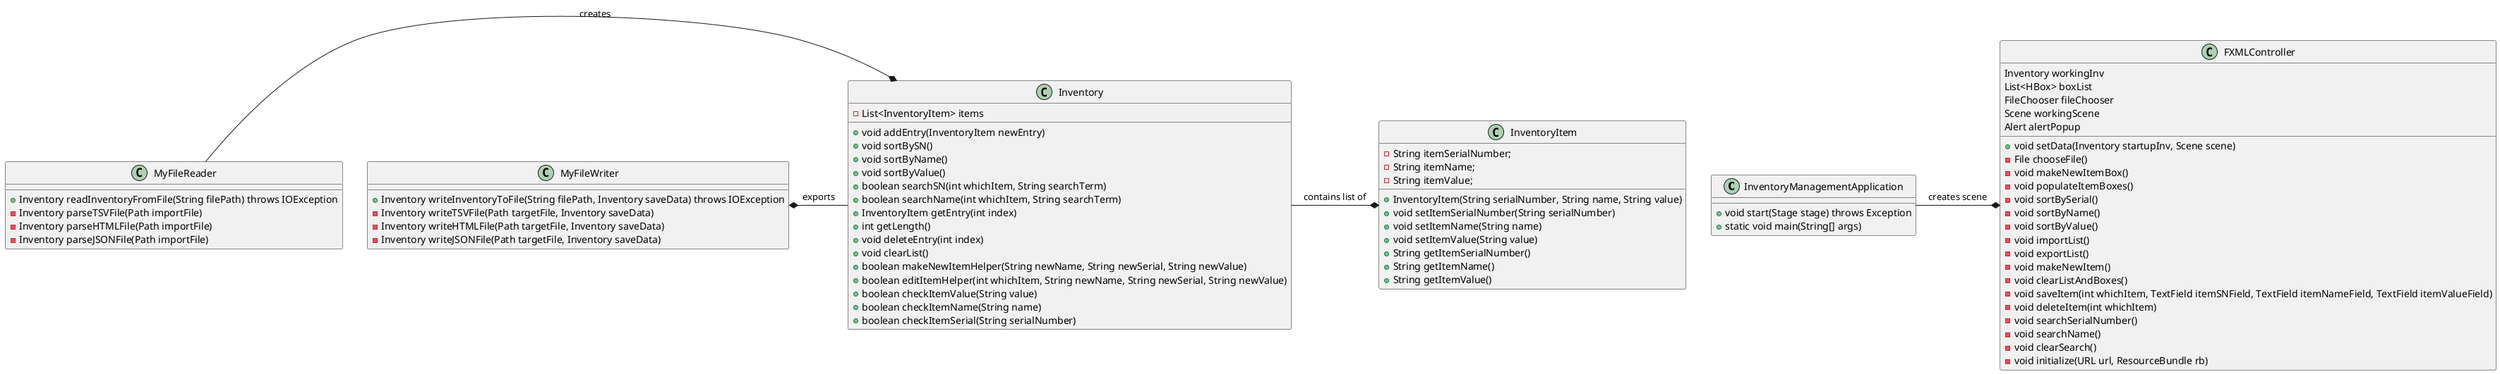 @startuml

class InventoryManagementApplication{
+void start(Stage stage) throws Exception
+static void main(String[] args)
}

class Inventory{
-List<InventoryItem> items
+void addEntry(InventoryItem newEntry)
+void sortBySN()
+void sortByName()
+void sortByValue()
+boolean searchSN(int whichItem, String searchTerm)
+boolean searchName(int whichItem, String searchTerm)
+InventoryItem getEntry(int index)
+int getLength()
+void deleteEntry(int index)
+void clearList()
+boolean makeNewItemHelper(String newName, String newSerial, String newValue)
+boolean editItemHelper(int whichItem, String newName, String newSerial, String newValue)
+boolean checkItemValue(String value)
+boolean checkItemName(String name)
+boolean checkItemSerial(String serialNumber)
}

class InventoryItem{
-String itemSerialNumber;
-String itemName;
-String itemValue;
+InventoryItem(String serialNumber, String name, String value)
+void setItemSerialNumber(String serialNumber)
+void setItemName(String name)
+void setItemValue(String value)
+String getItemSerialNumber()
+String getItemName()
+String getItemValue()
}

class MyFileReader{
+Inventory readInventoryFromFile(String filePath) throws IOException
-Inventory parseTSVFile(Path importFile)
-Inventory parseHTMLFile(Path importFile)
-Inventory parseJSONFile(Path importFile)
}

class MyFileWriter{
+Inventory writeInventoryToFile(String filePath, Inventory saveData) throws IOException
-Inventory writeTSVFile(Path targetFile, Inventory saveData)
-Inventory writeHTMLFile(Path targetFile, Inventory saveData)
-Inventory writeJSONFile(Path targetFile, Inventory saveData)
}

class FXMLController{
Inventory workingInv
List<HBox> boxList
FileChooser fileChooser
Scene workingScene
Alert alertPopup
+void setData(Inventory startupInv, Scene scene)
-File chooseFile()
-void makeNewItemBox()
-void populateItemBoxes()
-void sortBySerial()
-void sortByName()
-void sortByValue()
-void importList()
-void exportList()
-void makeNewItem()
-void clearListAndBoxes()
-void saveItem(int whichItem, TextField itemSNField, TextField itemNameField, TextField itemValueField)
-void deleteItem(int whichItem)
-void searchSerialNumber()
-void searchName()
-void clearSearch()
-void initialize(URL url, ResourceBundle rb)
}

Inventory -* InventoryItem : contains list of
MyFileReader -* Inventory : creates
MyFileWriter *- Inventory : exports
InventoryManagementApplication -* FXMLController : creates scene

@enduml